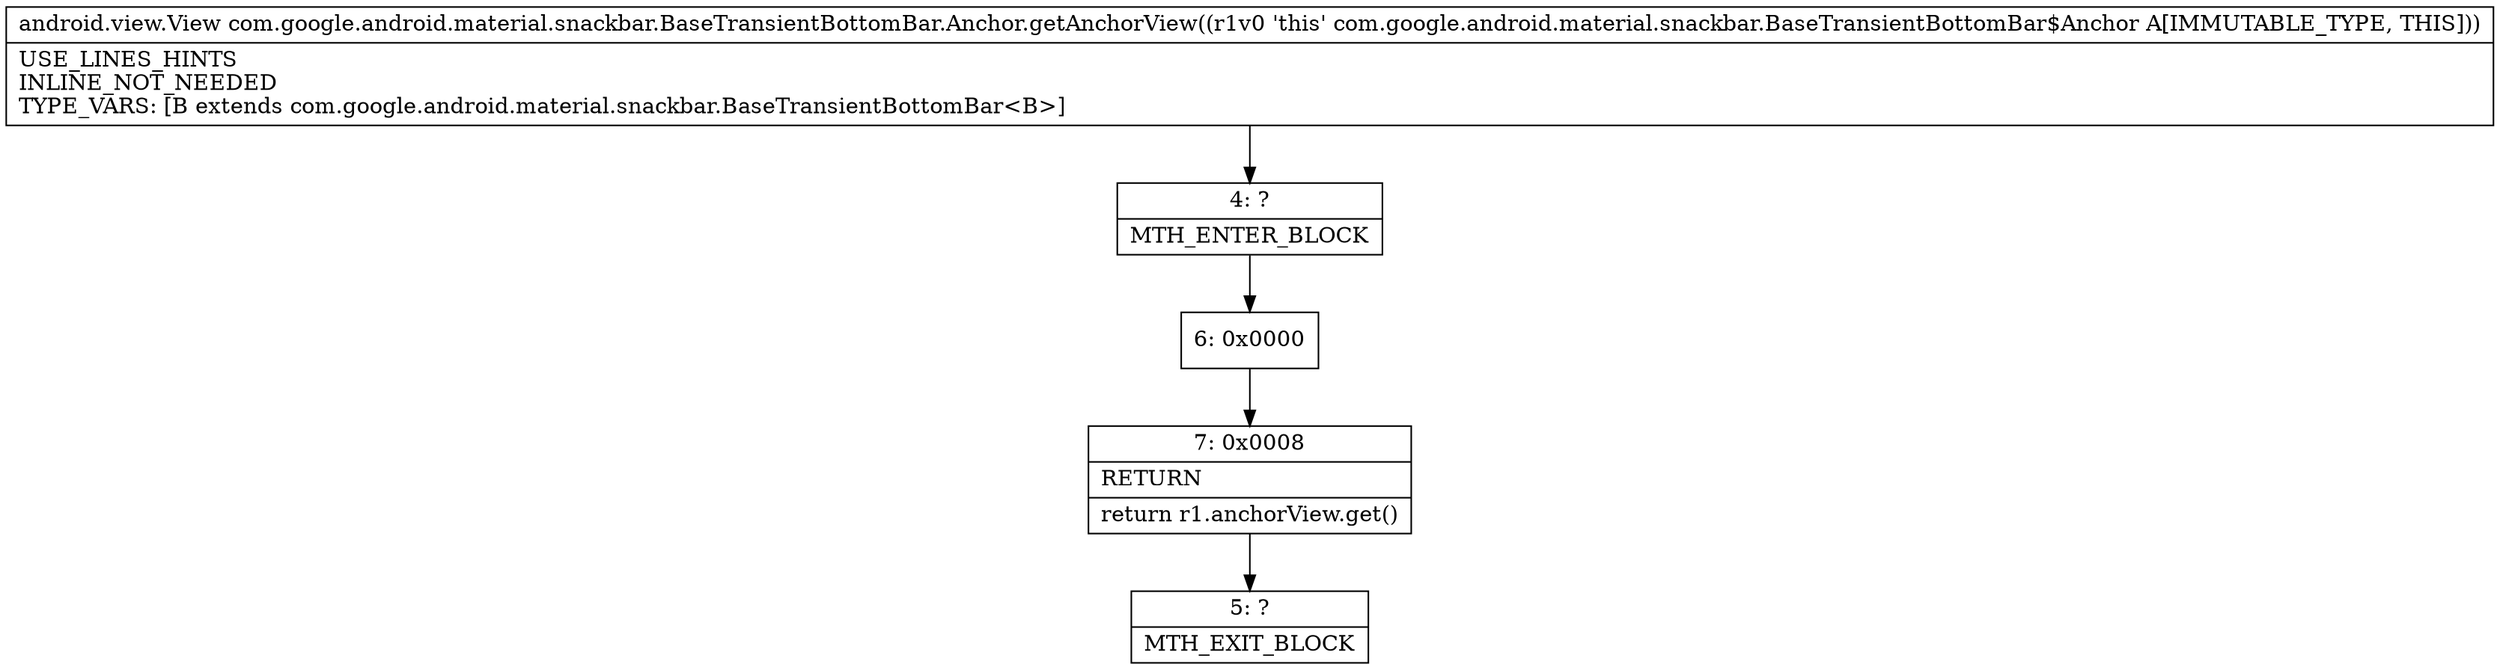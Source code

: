 digraph "CFG forcom.google.android.material.snackbar.BaseTransientBottomBar.Anchor.getAnchorView()Landroid\/view\/View;" {
Node_4 [shape=record,label="{4\:\ ?|MTH_ENTER_BLOCK\l}"];
Node_6 [shape=record,label="{6\:\ 0x0000}"];
Node_7 [shape=record,label="{7\:\ 0x0008|RETURN\l|return r1.anchorView.get()\l}"];
Node_5 [shape=record,label="{5\:\ ?|MTH_EXIT_BLOCK\l}"];
MethodNode[shape=record,label="{android.view.View com.google.android.material.snackbar.BaseTransientBottomBar.Anchor.getAnchorView((r1v0 'this' com.google.android.material.snackbar.BaseTransientBottomBar$Anchor A[IMMUTABLE_TYPE, THIS]))  | USE_LINES_HINTS\lINLINE_NOT_NEEDED\lTYPE_VARS: [B extends com.google.android.material.snackbar.BaseTransientBottomBar\<B\>]\l}"];
MethodNode -> Node_4;Node_4 -> Node_6;
Node_6 -> Node_7;
Node_7 -> Node_5;
}

